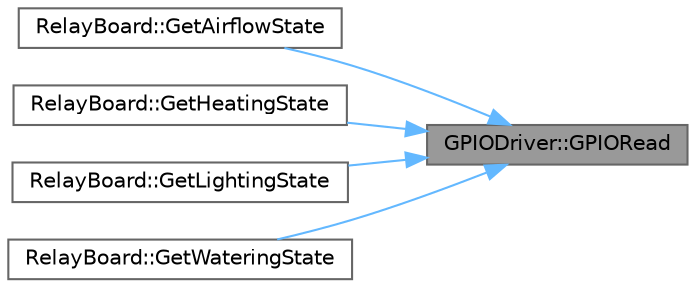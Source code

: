digraph "GPIODriver::GPIORead"
{
 // LATEX_PDF_SIZE
  bgcolor="transparent";
  edge [fontname=Helvetica,fontsize=10,labelfontname=Helvetica,labelfontsize=10];
  node [fontname=Helvetica,fontsize=10,shape=box,height=0.2,width=0.4];
  rankdir="RL";
  Node1 [label="GPIODriver::GPIORead",height=0.2,width=0.4,color="gray40", fillcolor="grey60", style="filled", fontcolor="black",tooltip=" "];
  Node1 -> Node2 [dir="back",color="steelblue1",style="solid"];
  Node2 [label="RelayBoard::GetAirflowState",height=0.2,width=0.4,color="grey40", fillcolor="white", style="filled",URL="$class_relay_board.html#a4b5cecaeadec360c688868a230a7d3a8",tooltip=" "];
  Node1 -> Node3 [dir="back",color="steelblue1",style="solid"];
  Node3 [label="RelayBoard::GetHeatingState",height=0.2,width=0.4,color="grey40", fillcolor="white", style="filled",URL="$class_relay_board.html#a4725ac8db57d591dbe338f646cdda254",tooltip=" "];
  Node1 -> Node4 [dir="back",color="steelblue1",style="solid"];
  Node4 [label="RelayBoard::GetLightingState",height=0.2,width=0.4,color="grey40", fillcolor="white", style="filled",URL="$class_relay_board.html#a32270d45de9d23698cf85fd3224f88c6",tooltip=" "];
  Node1 -> Node5 [dir="back",color="steelblue1",style="solid"];
  Node5 [label="RelayBoard::GetWateringState",height=0.2,width=0.4,color="grey40", fillcolor="white", style="filled",URL="$class_relay_board.html#a2f9f8154a49a9d8ed3b7c54c39a5ed65",tooltip=" "];
}

